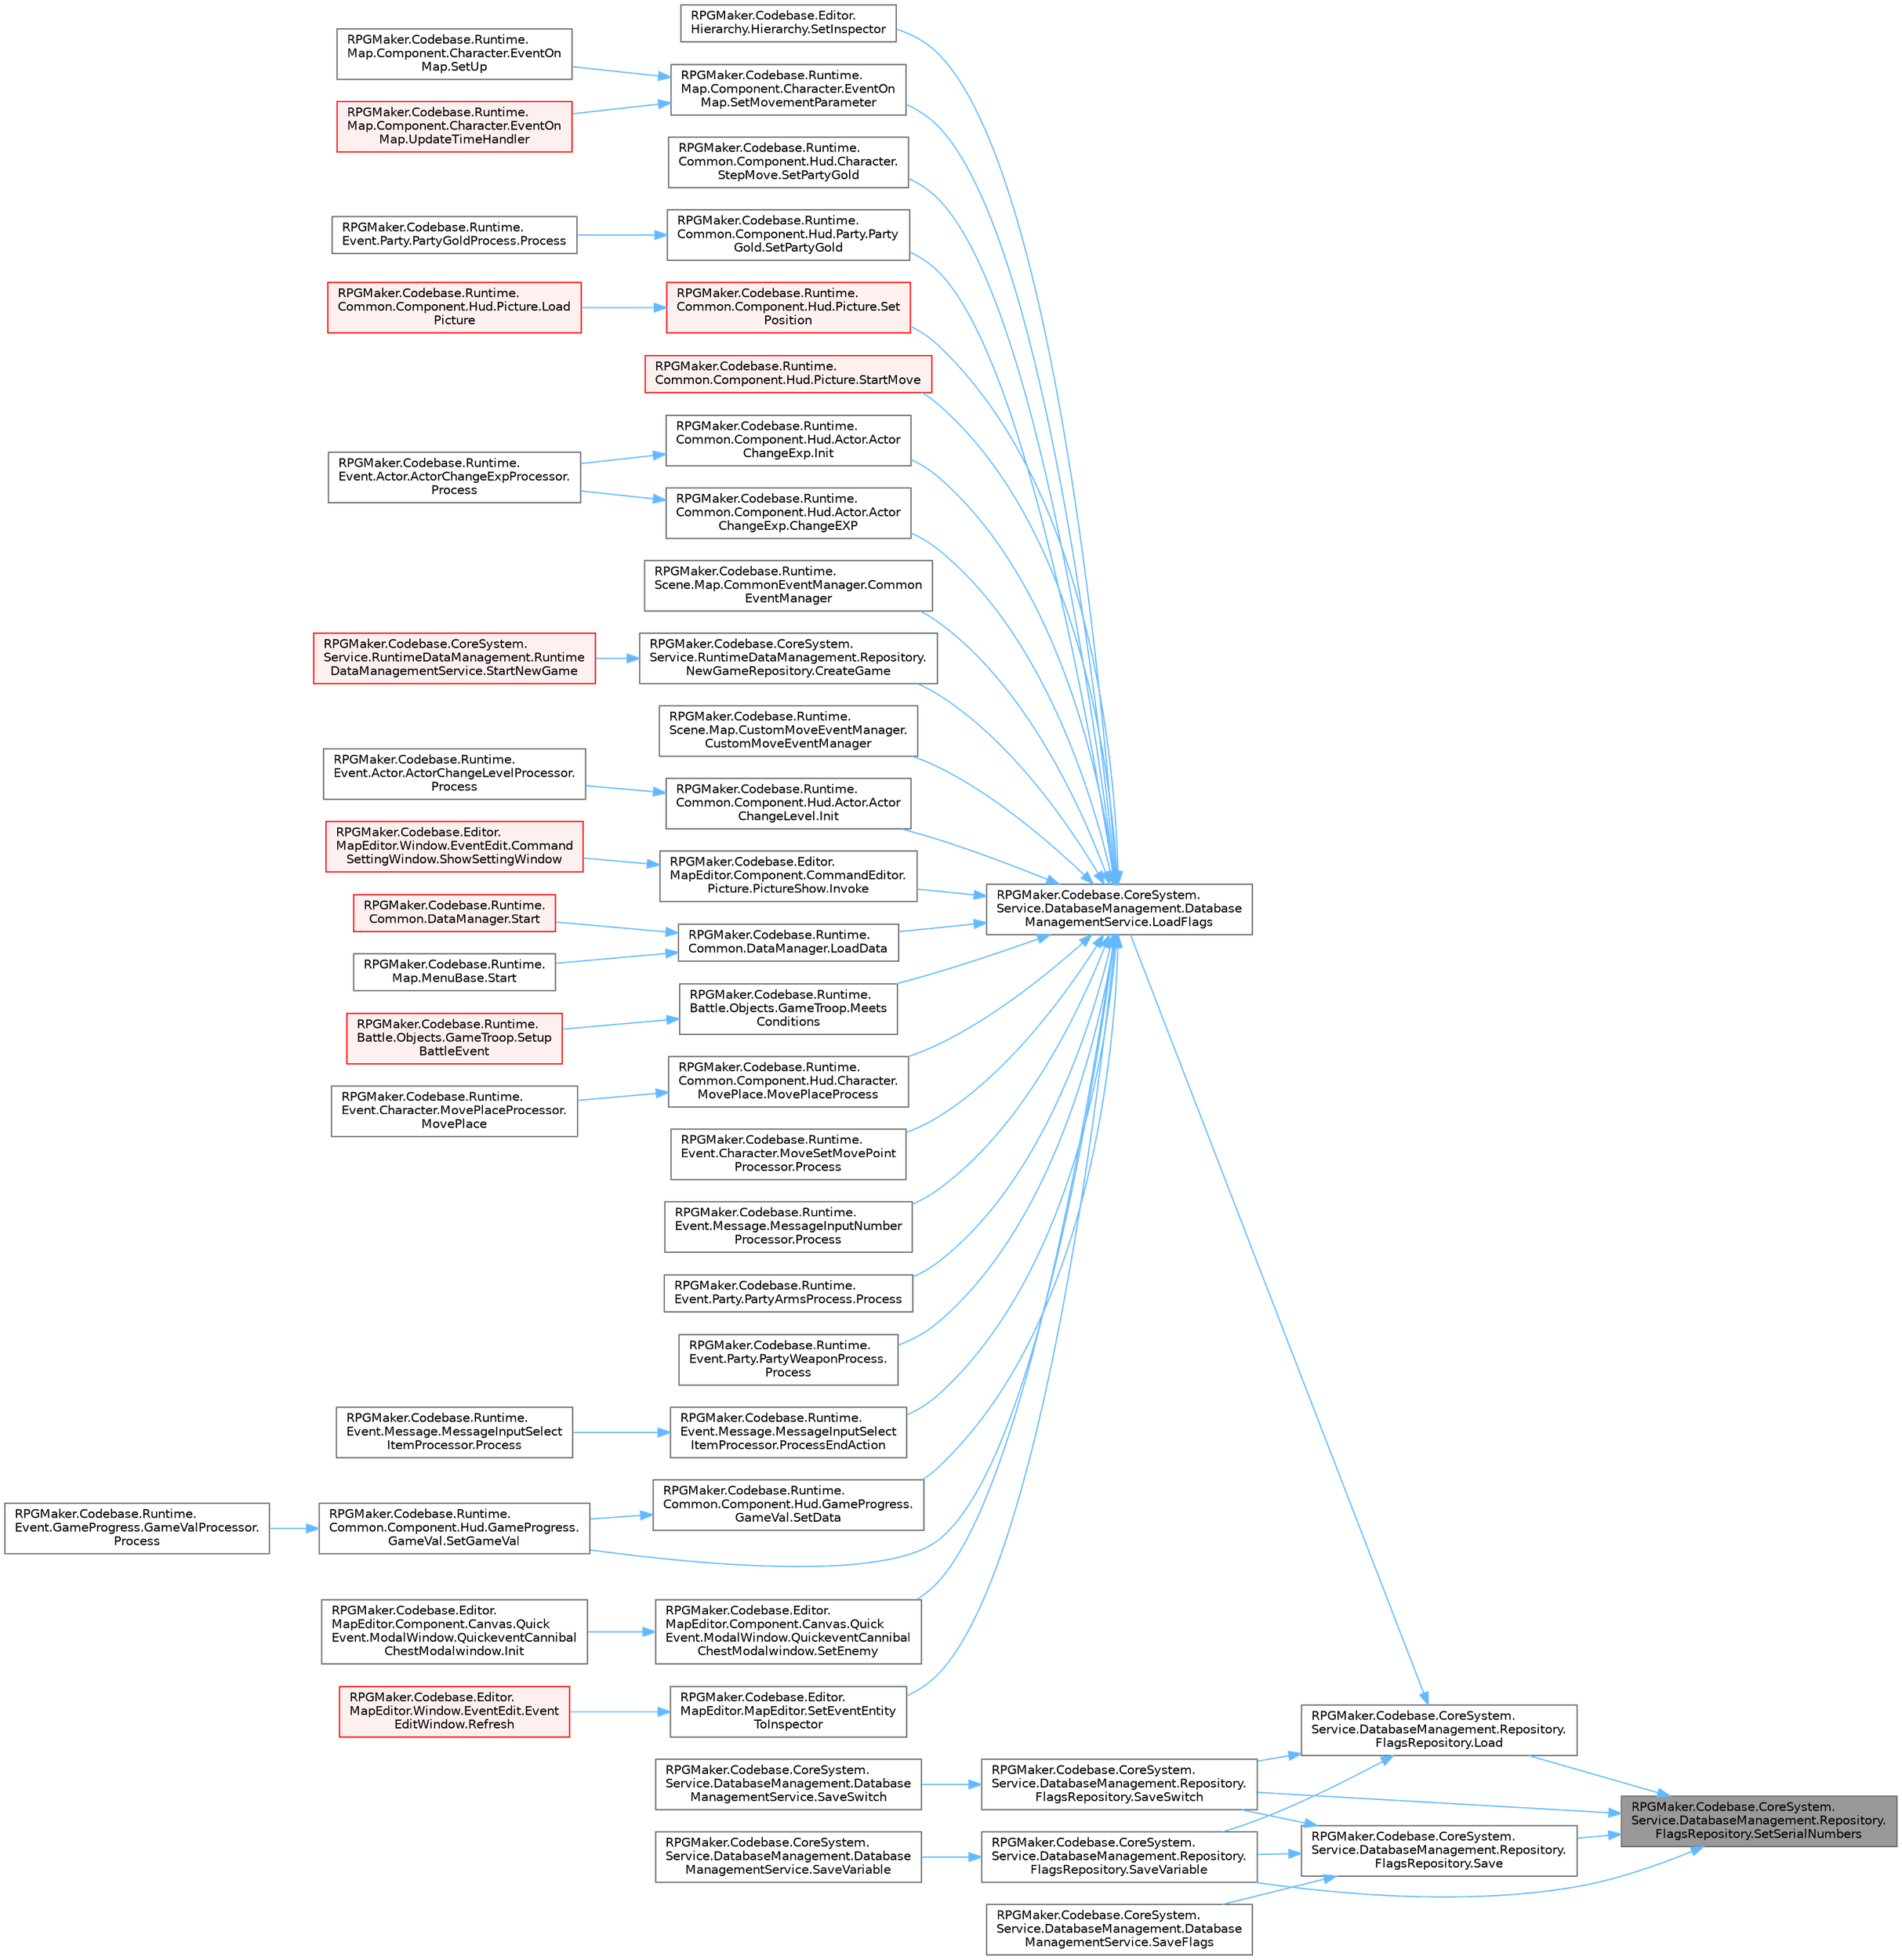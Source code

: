 digraph "RPGMaker.Codebase.CoreSystem.Service.DatabaseManagement.Repository.FlagsRepository.SetSerialNumbers"
{
 // LATEX_PDF_SIZE
  bgcolor="transparent";
  edge [fontname=Helvetica,fontsize=10,labelfontname=Helvetica,labelfontsize=10];
  node [fontname=Helvetica,fontsize=10,shape=box,height=0.2,width=0.4];
  rankdir="RL";
  Node1 [id="Node000001",label="RPGMaker.Codebase.CoreSystem.\lService.DatabaseManagement.Repository.\lFlagsRepository.SetSerialNumbers",height=0.2,width=0.4,color="gray40", fillcolor="grey60", style="filled", fontcolor="black",tooltip="連番設定"];
  Node1 -> Node2 [id="edge1_Node000001_Node000002",dir="back",color="steelblue1",style="solid",tooltip=" "];
  Node2 [id="Node000002",label="RPGMaker.Codebase.CoreSystem.\lService.DatabaseManagement.Repository.\lFlagsRepository.Load",height=0.2,width=0.4,color="grey40", fillcolor="white", style="filled",URL="$dd/db4/class_r_p_g_maker_1_1_codebase_1_1_core_system_1_1_service_1_1_database_management_1_1_repository_1_1_flags_repository.html#a0410340db193ba2dd6d34cbbc9de1925",tooltip="😁 読込"];
  Node2 -> Node3 [id="edge2_Node000002_Node000003",dir="back",color="steelblue1",style="solid",tooltip=" "];
  Node3 [id="Node000003",label="RPGMaker.Codebase.CoreSystem.\lService.DatabaseManagement.Database\lManagementService.LoadFlags",height=0.2,width=0.4,color="grey40", fillcolor="white", style="filled",URL="$db/db0/class_r_p_g_maker_1_1_codebase_1_1_core_system_1_1_service_1_1_database_management_1_1_database_management_service.html#a5eb2954667a7f994c25194d12c5a2602",tooltip="😁 フラグ読込"];
  Node3 -> Node4 [id="edge3_Node000003_Node000004",dir="back",color="steelblue1",style="solid",tooltip=" "];
  Node4 [id="Node000004",label="RPGMaker.Codebase.Runtime.\lCommon.Component.Hud.Actor.Actor\lChangeExp.ChangeEXP",height=0.2,width=0.4,color="grey40", fillcolor="white", style="filled",URL="$de/d98/class_r_p_g_maker_1_1_codebase_1_1_runtime_1_1_common_1_1_component_1_1_hud_1_1_actor_1_1_actor_change_exp.html#ad95318b7233fcb1688e57e0dadae18ec",tooltip=" "];
  Node4 -> Node5 [id="edge4_Node000004_Node000005",dir="back",color="steelblue1",style="solid",tooltip=" "];
  Node5 [id="Node000005",label="RPGMaker.Codebase.Runtime.\lEvent.Actor.ActorChangeExpProcessor.\lProcess",height=0.2,width=0.4,color="grey40", fillcolor="white", style="filled",URL="$de/d8f/class_r_p_g_maker_1_1_codebase_1_1_runtime_1_1_event_1_1_actor_1_1_actor_change_exp_processor.html#a607d3adb426893fe2faae88273eeae8a",tooltip="イベント実行処理"];
  Node3 -> Node6 [id="edge5_Node000003_Node000006",dir="back",color="steelblue1",style="solid",tooltip=" "];
  Node6 [id="Node000006",label="RPGMaker.Codebase.Runtime.\lScene.Map.CommonEventManager.Common\lEventManager",height=0.2,width=0.4,color="grey40", fillcolor="white", style="filled",URL="$d6/d00/class_r_p_g_maker_1_1_codebase_1_1_runtime_1_1_scene_1_1_map_1_1_common_event_manager.html#aae58a875ef67bc2126ce94115fdde7aa",tooltip="コンストラクタ データの定義のみ行う"];
  Node3 -> Node7 [id="edge6_Node000003_Node000007",dir="back",color="steelblue1",style="solid",tooltip=" "];
  Node7 [id="Node000007",label="RPGMaker.Codebase.CoreSystem.\lService.RuntimeDataManagement.Repository.\lNewGameRepository.CreateGame",height=0.2,width=0.4,color="grey40", fillcolor="white", style="filled",URL="$d5/d7b/class_r_p_g_maker_1_1_codebase_1_1_core_system_1_1_service_1_1_runtime_data_management_1_1_repository_1_1_new_game_repository.html#ac568da08a12bb24134387ac58dbf5b23",tooltip="NewGame時に必要なデータの生成"];
  Node7 -> Node8 [id="edge7_Node000007_Node000008",dir="back",color="steelblue1",style="solid",tooltip=" "];
  Node8 [id="Node000008",label="RPGMaker.Codebase.CoreSystem.\lService.RuntimeDataManagement.Runtime\lDataManagementService.StartNewGame",height=0.2,width=0.4,color="red", fillcolor="#FFF0F0", style="filled",URL="$db/d7b/class_r_p_g_maker_1_1_codebase_1_1_core_system_1_1_service_1_1_runtime_data_management_1_1_runtime_data_management_service.html#a6e2c980ed24c6199febfcfceb201e737",tooltip=" "];
  Node3 -> Node12 [id="edge8_Node000003_Node000012",dir="back",color="steelblue1",style="solid",tooltip=" "];
  Node12 [id="Node000012",label="RPGMaker.Codebase.Runtime.\lScene.Map.CustomMoveEventManager.\lCustomMoveEventManager",height=0.2,width=0.4,color="grey40", fillcolor="white", style="filled",URL="$d0/d60/class_r_p_g_maker_1_1_codebase_1_1_runtime_1_1_scene_1_1_map_1_1_custom_move_event_manager.html#a486b7009cfb773b88fc6b7c0dba2642f",tooltip="コンストラクタ データの定義のみ行う"];
  Node3 -> Node13 [id="edge9_Node000003_Node000013",dir="back",color="steelblue1",style="solid",tooltip=" "];
  Node13 [id="Node000013",label="RPGMaker.Codebase.Runtime.\lCommon.Component.Hud.Actor.Actor\lChangeExp.Init",height=0.2,width=0.4,color="grey40", fillcolor="white", style="filled",URL="$de/d98/class_r_p_g_maker_1_1_codebase_1_1_runtime_1_1_common_1_1_component_1_1_hud_1_1_actor_1_1_actor_change_exp.html#a3a6f15dd50ed3fae445f1eae6ec8f9b9",tooltip="初期化"];
  Node13 -> Node5 [id="edge10_Node000013_Node000005",dir="back",color="steelblue1",style="solid",tooltip=" "];
  Node3 -> Node14 [id="edge11_Node000003_Node000014",dir="back",color="steelblue1",style="solid",tooltip=" "];
  Node14 [id="Node000014",label="RPGMaker.Codebase.Runtime.\lCommon.Component.Hud.Actor.Actor\lChangeLevel.Init",height=0.2,width=0.4,color="grey40", fillcolor="white", style="filled",URL="$dd/db8/class_r_p_g_maker_1_1_codebase_1_1_runtime_1_1_common_1_1_component_1_1_hud_1_1_actor_1_1_actor_change_level.html#a9766cd43724ae9e4ca0b5ecd4d790ea2",tooltip="初期化"];
  Node14 -> Node15 [id="edge12_Node000014_Node000015",dir="back",color="steelblue1",style="solid",tooltip=" "];
  Node15 [id="Node000015",label="RPGMaker.Codebase.Runtime.\lEvent.Actor.ActorChangeLevelProcessor.\lProcess",height=0.2,width=0.4,color="grey40", fillcolor="white", style="filled",URL="$db/d3d/class_r_p_g_maker_1_1_codebase_1_1_runtime_1_1_event_1_1_actor_1_1_actor_change_level_processor.html#aedfcaa45dadae7b7b42a5622ad5678f2",tooltip="イベント実行処理"];
  Node3 -> Node16 [id="edge13_Node000003_Node000016",dir="back",color="steelblue1",style="solid",tooltip=" "];
  Node16 [id="Node000016",label="RPGMaker.Codebase.Editor.\lMapEditor.Component.CommandEditor.\lPicture.PictureShow.Invoke",height=0.2,width=0.4,color="grey40", fillcolor="white", style="filled",URL="$d4/d35/class_r_p_g_maker_1_1_codebase_1_1_editor_1_1_map_editor_1_1_component_1_1_command_editor_1_1_picture_1_1_picture_show.html#af1c6688b6087ad17aed6de01143daada",tooltip=" "];
  Node16 -> Node17 [id="edge14_Node000016_Node000017",dir="back",color="steelblue1",style="solid",tooltip=" "];
  Node17 [id="Node000017",label="RPGMaker.Codebase.Editor.\lMapEditor.Window.EventEdit.Command\lSettingWindow.ShowSettingWindow",height=0.2,width=0.4,color="red", fillcolor="#FFF0F0", style="filled",URL="$d4/d8f/class_r_p_g_maker_1_1_codebase_1_1_editor_1_1_map_editor_1_1_window_1_1_event_edit_1_1_command_setting_window.html#a0849a2097c7f8ce9a6cdbea9cc53f355",tooltip=" "];
  Node3 -> Node20 [id="edge15_Node000003_Node000020",dir="back",color="steelblue1",style="solid",tooltip=" "];
  Node20 [id="Node000020",label="RPGMaker.Codebase.Runtime.\lCommon.DataManager.LoadData",height=0.2,width=0.4,color="grey40", fillcolor="white", style="filled",URL="$d5/d08/class_r_p_g_maker_1_1_codebase_1_1_runtime_1_1_common_1_1_data_manager.html#a42e1175b0a1dc3a225503e007043dc86",tooltip=" "];
  Node20 -> Node21 [id="edge16_Node000020_Node000021",dir="back",color="steelblue1",style="solid",tooltip=" "];
  Node21 [id="Node000021",label="RPGMaker.Codebase.Runtime.\lCommon.DataManager.Start",height=0.2,width=0.4,color="red", fillcolor="#FFF0F0", style="filled",URL="$d5/d08/class_r_p_g_maker_1_1_codebase_1_1_runtime_1_1_common_1_1_data_manager.html#ace8f5b29b336a071e6383ecdbe0f85c5",tooltip=" "];
  Node20 -> Node115 [id="edge17_Node000020_Node000115",dir="back",color="steelblue1",style="solid",tooltip=" "];
  Node115 [id="Node000115",label="RPGMaker.Codebase.Runtime.\lMap.MenuBase.Start",height=0.2,width=0.4,color="grey40", fillcolor="white", style="filled",URL="$d4/d87/class_r_p_g_maker_1_1_codebase_1_1_runtime_1_1_map_1_1_menu_base.html#ab8ad905ff46339e96dec9ed2cbe31306",tooltip=" "];
  Node3 -> Node717 [id="edge18_Node000003_Node000717",dir="back",color="steelblue1",style="solid",tooltip=" "];
  Node717 [id="Node000717",label="RPGMaker.Codebase.Runtime.\lBattle.Objects.GameTroop.Meets\lConditions",height=0.2,width=0.4,color="grey40", fillcolor="white", style="filled",URL="$d7/dfb/class_r_p_g_maker_1_1_codebase_1_1_runtime_1_1_battle_1_1_objects_1_1_game_troop.html#aa6308b89e3b802c6ea05b4a6c3a32c9c",tooltip="指定ページが条件に合っているか"];
  Node717 -> Node718 [id="edge19_Node000717_Node000718",dir="back",color="steelblue1",style="solid",tooltip=" "];
  Node718 [id="Node000718",label="RPGMaker.Codebase.Runtime.\lBattle.Objects.GameTroop.Setup\lBattleEvent",height=0.2,width=0.4,color="red", fillcolor="#FFF0F0", style="filled",URL="$d7/dfb/class_r_p_g_maker_1_1_codebase_1_1_runtime_1_1_battle_1_1_objects_1_1_game_troop.html#a8bf1bc45d5b3790e67bbb6e943b2485b",tooltip="バトルイベントの準備"];
  Node3 -> Node188 [id="edge20_Node000003_Node000188",dir="back",color="steelblue1",style="solid",tooltip=" "];
  Node188 [id="Node000188",label="RPGMaker.Codebase.Runtime.\lCommon.Component.Hud.Character.\lMovePlace.MovePlaceProcess",height=0.2,width=0.4,color="grey40", fillcolor="white", style="filled",URL="$df/d12/class_r_p_g_maker_1_1_codebase_1_1_runtime_1_1_common_1_1_component_1_1_hud_1_1_character_1_1_move_place.html#a937507f8d3c881ce82d1d1eb38321bbf",tooltip=" "];
  Node188 -> Node189 [id="edge21_Node000188_Node000189",dir="back",color="steelblue1",style="solid",tooltip=" "];
  Node189 [id="Node000189",label="RPGMaker.Codebase.Runtime.\lEvent.Character.MovePlaceProcessor.\lMovePlace",height=0.2,width=0.4,color="grey40", fillcolor="white", style="filled",URL="$da/d06/class_r_p_g_maker_1_1_codebase_1_1_runtime_1_1_event_1_1_character_1_1_move_place_processor.html#acd1dee6b4f36de52d8a8b775d612e502",tooltip=" "];
  Node3 -> Node221 [id="edge22_Node000003_Node000221",dir="back",color="steelblue1",style="solid",tooltip=" "];
  Node221 [id="Node000221",label="RPGMaker.Codebase.Runtime.\lEvent.Character.MoveSetMovePoint\lProcessor.Process",height=0.2,width=0.4,color="grey40", fillcolor="white", style="filled",URL="$d9/d20/class_r_p_g_maker_1_1_codebase_1_1_runtime_1_1_event_1_1_character_1_1_move_set_move_point_processor.html#a63eb19e984504a0eff588225fdcd93ad",tooltip="イベント実行処理"];
  Node3 -> Node419 [id="edge23_Node000003_Node000419",dir="back",color="steelblue1",style="solid",tooltip=" "];
  Node419 [id="Node000419",label="RPGMaker.Codebase.Runtime.\lEvent.Message.MessageInputNumber\lProcessor.Process",height=0.2,width=0.4,color="grey40", fillcolor="white", style="filled",URL="$d3/dc1/class_r_p_g_maker_1_1_codebase_1_1_runtime_1_1_event_1_1_message_1_1_message_input_number_processor.html#aa80dd3a5b7bc5c2800164c75ff899e02",tooltip="イベント実行処理"];
  Node3 -> Node771 [id="edge24_Node000003_Node000771",dir="back",color="steelblue1",style="solid",tooltip=" "];
  Node771 [id="Node000771",label="RPGMaker.Codebase.Runtime.\lEvent.Party.PartyArmsProcess.Process",height=0.2,width=0.4,color="grey40", fillcolor="white", style="filled",URL="$d3/d06/class_r_p_g_maker_1_1_codebase_1_1_runtime_1_1_event_1_1_party_1_1_party_arms_process.html#a1ff07002be9951a23bb6ca1b7f103908",tooltip="イベント実行処理"];
  Node3 -> Node773 [id="edge25_Node000003_Node000773",dir="back",color="steelblue1",style="solid",tooltip=" "];
  Node773 [id="Node000773",label="RPGMaker.Codebase.Runtime.\lEvent.Party.PartyWeaponProcess.\lProcess",height=0.2,width=0.4,color="grey40", fillcolor="white", style="filled",URL="$db/d10/class_r_p_g_maker_1_1_codebase_1_1_runtime_1_1_event_1_1_party_1_1_party_weapon_process.html#aabedfafb913208f74e3eaa3a9d524679",tooltip="イベント実行処理"];
  Node3 -> Node790 [id="edge26_Node000003_Node000790",dir="back",color="steelblue1",style="solid",tooltip=" "];
  Node790 [id="Node000790",label="RPGMaker.Codebase.Runtime.\lEvent.Message.MessageInputSelect\lItemProcessor.ProcessEndAction",height=0.2,width=0.4,color="grey40", fillcolor="white", style="filled",URL="$d8/d19/class_r_p_g_maker_1_1_codebase_1_1_runtime_1_1_event_1_1_message_1_1_message_input_select_item_processor.html#afe92cff57ff12c45454bc9fc3b16a6e9",tooltip=" "];
  Node790 -> Node791 [id="edge27_Node000790_Node000791",dir="back",color="steelblue1",style="solid",tooltip=" "];
  Node791 [id="Node000791",label="RPGMaker.Codebase.Runtime.\lEvent.Message.MessageInputSelect\lItemProcessor.Process",height=0.2,width=0.4,color="grey40", fillcolor="white", style="filled",URL="$d8/d19/class_r_p_g_maker_1_1_codebase_1_1_runtime_1_1_event_1_1_message_1_1_message_input_select_item_processor.html#a64cf2075d585741ddb16ecef3ecbaae2",tooltip="イベント実行処理"];
  Node3 -> Node945 [id="edge28_Node000003_Node000945",dir="back",color="steelblue1",style="solid",tooltip=" "];
  Node945 [id="Node000945",label="RPGMaker.Codebase.Runtime.\lCommon.Component.Hud.GameProgress.\lGameVal.SetData",height=0.2,width=0.4,color="grey40", fillcolor="white", style="filled",URL="$da/df9/class_r_p_g_maker_1_1_codebase_1_1_runtime_1_1_common_1_1_component_1_1_hud_1_1_game_progress_1_1_game_val.html#a25b9e5a508b47b22d99a5294079466be",tooltip=" "];
  Node945 -> Node109 [id="edge29_Node000945_Node000109",dir="back",color="steelblue1",style="solid",tooltip=" "];
  Node109 [id="Node000109",label="RPGMaker.Codebase.Runtime.\lCommon.Component.Hud.GameProgress.\lGameVal.SetGameVal",height=0.2,width=0.4,color="grey40", fillcolor="white", style="filled",URL="$da/df9/class_r_p_g_maker_1_1_codebase_1_1_runtime_1_1_common_1_1_component_1_1_hud_1_1_game_progress_1_1_game_val.html#a8598a7c85744b4d85a5124e63cc203b9",tooltip="変数設定"];
  Node109 -> Node110 [id="edge30_Node000109_Node000110",dir="back",color="steelblue1",style="solid",tooltip=" "];
  Node110 [id="Node000110",label="RPGMaker.Codebase.Runtime.\lEvent.GameProgress.GameValProcessor.\lProcess",height=0.2,width=0.4,color="grey40", fillcolor="white", style="filled",URL="$dc/d1a/class_r_p_g_maker_1_1_codebase_1_1_runtime_1_1_event_1_1_game_progress_1_1_game_val_processor.html#a263adc0a79496f91cfe67bde1321b49d",tooltip="イベント実行処理"];
  Node3 -> Node946 [id="edge31_Node000003_Node000946",dir="back",color="steelblue1",style="solid",tooltip=" "];
  Node946 [id="Node000946",label="RPGMaker.Codebase.Editor.\lMapEditor.Component.Canvas.Quick\lEvent.ModalWindow.QuickeventCannibal\lChestModalwindow.SetEnemy",height=0.2,width=0.4,color="grey40", fillcolor="white", style="filled",URL="$d5/d51/class_r_p_g_maker_1_1_codebase_1_1_editor_1_1_map_editor_1_1_component_1_1_canvas_1_1_quick_evene612ea473d241a8a4eb9f68d4dda3268.html#ae061dd34678c1623887f3262f40f386c",tooltip=" "];
  Node946 -> Node947 [id="edge32_Node000946_Node000947",dir="back",color="steelblue1",style="solid",tooltip=" "];
  Node947 [id="Node000947",label="RPGMaker.Codebase.Editor.\lMapEditor.Component.Canvas.Quick\lEvent.ModalWindow.QuickeventCannibal\lChestModalwindow.Init",height=0.2,width=0.4,color="grey40", fillcolor="white", style="filled",URL="$d5/d51/class_r_p_g_maker_1_1_codebase_1_1_editor_1_1_map_editor_1_1_component_1_1_canvas_1_1_quick_evene612ea473d241a8a4eb9f68d4dda3268.html#a65d6956c990956cc080210eced2167ea",tooltip=" "];
  Node3 -> Node948 [id="edge33_Node000003_Node000948",dir="back",color="steelblue1",style="solid",tooltip=" "];
  Node948 [id="Node000948",label="RPGMaker.Codebase.Editor.\lMapEditor.MapEditor.SetEventEntity\lToInspector",height=0.2,width=0.4,color="grey40", fillcolor="white", style="filled",URL="$d1/d2d/class_r_p_g_maker_1_1_codebase_1_1_editor_1_1_map_editor_1_1_map_editor.html#a23a1ba9b650a88130a6ad3e9ab868842",tooltip=" "];
  Node948 -> Node949 [id="edge34_Node000948_Node000949",dir="back",color="steelblue1",style="solid",tooltip=" "];
  Node949 [id="Node000949",label="RPGMaker.Codebase.Editor.\lMapEditor.Window.EventEdit.Event\lEditWindow.Refresh",height=0.2,width=0.4,color="red", fillcolor="#FFF0F0", style="filled",URL="$db/d92/class_r_p_g_maker_1_1_codebase_1_1_editor_1_1_map_editor_1_1_window_1_1_event_edit_1_1_event_edit_window.html#a7c14942946148397f62c7b4fc3d011d9",tooltip=" "];
  Node3 -> Node109 [id="edge35_Node000003_Node000109",dir="back",color="steelblue1",style="solid",tooltip=" "];
  Node3 -> Node1000 [id="edge36_Node000003_Node001000",dir="back",color="steelblue1",style="solid",tooltip=" "];
  Node1000 [id="Node001000",label="RPGMaker.Codebase.Editor.\lHierarchy.Hierarchy.SetInspector",height=0.2,width=0.4,color="grey40", fillcolor="white", style="filled",URL="$de/ddc/class_r_p_g_maker_1_1_codebase_1_1_editor_1_1_hierarchy_1_1_hierarchy.html#a2b194448f5fcca77e60d5bc10f9ddbb7",tooltip="最後に開いていたインスペクターを開く"];
  Node3 -> Node842 [id="edge37_Node000003_Node000842",dir="back",color="steelblue1",style="solid",tooltip=" "];
  Node842 [id="Node000842",label="RPGMaker.Codebase.Runtime.\lMap.Component.Character.EventOn\lMap.SetMovementParameter",height=0.2,width=0.4,color="grey40", fillcolor="white", style="filled",URL="$da/d39/class_r_p_g_maker_1_1_codebase_1_1_runtime_1_1_map_1_1_component_1_1_character_1_1_event_on_map.html#a862982589f140f3bcfc89cf65c6a3e65",tooltip=" "];
  Node842 -> Node227 [id="edge38_Node000842_Node000227",dir="back",color="steelblue1",style="solid",tooltip=" "];
  Node227 [id="Node000227",label="RPGMaker.Codebase.Runtime.\lMap.Component.Character.EventOn\lMap.SetUp",height=0.2,width=0.4,color="grey40", fillcolor="white", style="filled",URL="$da/d39/class_r_p_g_maker_1_1_codebase_1_1_runtime_1_1_map_1_1_component_1_1_character_1_1_event_on_map.html#a0fbac1650e9433bc23de256d1057723b",tooltip=" "];
  Node842 -> Node843 [id="edge39_Node000842_Node000843",dir="back",color="steelblue1",style="solid",tooltip=" "];
  Node843 [id="Node000843",label="RPGMaker.Codebase.Runtime.\lMap.Component.Character.EventOn\lMap.UpdateTimeHandler",height=0.2,width=0.4,color="red", fillcolor="#FFF0F0", style="filled",URL="$da/d39/class_r_p_g_maker_1_1_codebase_1_1_runtime_1_1_map_1_1_component_1_1_character_1_1_event_on_map.html#a7ebdc15e66047f8602cced8e77ff6d91",tooltip="更新処理"];
  Node3 -> Node848 [id="edge40_Node000003_Node000848",dir="back",color="steelblue1",style="solid",tooltip=" "];
  Node848 [id="Node000848",label="RPGMaker.Codebase.Runtime.\lCommon.Component.Hud.Character.\lStepMove.SetPartyGold",height=0.2,width=0.4,color="grey40", fillcolor="white", style="filled",URL="$d3/d2d/class_r_p_g_maker_1_1_codebase_1_1_runtime_1_1_common_1_1_component_1_1_hud_1_1_character_1_1_step_move.html#a333127d5ccf98f2e4b9819ec63331611",tooltip=" "];
  Node3 -> Node849 [id="edge41_Node000003_Node000849",dir="back",color="steelblue1",style="solid",tooltip=" "];
  Node849 [id="Node000849",label="RPGMaker.Codebase.Runtime.\lCommon.Component.Hud.Party.Party\lGold.SetPartyGold",height=0.2,width=0.4,color="grey40", fillcolor="white", style="filled",URL="$d7/de2/class_r_p_g_maker_1_1_codebase_1_1_runtime_1_1_common_1_1_component_1_1_hud_1_1_party_1_1_party_gold.html#a2f2f962d5a97f3e2fb9c456fa28a3987",tooltip=" "];
  Node849 -> Node850 [id="edge42_Node000849_Node000850",dir="back",color="steelblue1",style="solid",tooltip=" "];
  Node850 [id="Node000850",label="RPGMaker.Codebase.Runtime.\lEvent.Party.PartyGoldProcess.Process",height=0.2,width=0.4,color="grey40", fillcolor="white", style="filled",URL="$d1/d10/class_r_p_g_maker_1_1_codebase_1_1_runtime_1_1_event_1_1_party_1_1_party_gold_process.html#a2b245e82b8b987304cc2dcccc8e53aec",tooltip="イベント実行処理"];
  Node3 -> Node858 [id="edge43_Node000003_Node000858",dir="back",color="steelblue1",style="solid",tooltip=" "];
  Node858 [id="Node000858",label="RPGMaker.Codebase.Runtime.\lCommon.Component.Hud.Picture.Set\lPosition",height=0.2,width=0.4,color="red", fillcolor="#FFF0F0", style="filled",URL="$d6/dbe/class_r_p_g_maker_1_1_codebase_1_1_runtime_1_1_common_1_1_component_1_1_hud_1_1_picture.html#acd959fb0443a07215090c5a33d8d19de",tooltip=" "];
  Node858 -> Node706 [id="edge44_Node000858_Node000706",dir="back",color="steelblue1",style="solid",tooltip=" "];
  Node706 [id="Node000706",label="RPGMaker.Codebase.Runtime.\lCommon.Component.Hud.Picture.Load\lPicture",height=0.2,width=0.4,color="red", fillcolor="#FFF0F0", style="filled",URL="$d6/dbe/class_r_p_g_maker_1_1_codebase_1_1_runtime_1_1_common_1_1_component_1_1_hud_1_1_picture.html#a192742a7889e2b73994624c9df8d7b92",tooltip=" "];
  Node3 -> Node903 [id="edge45_Node000003_Node000903",dir="back",color="steelblue1",style="solid",tooltip=" "];
  Node903 [id="Node000903",label="RPGMaker.Codebase.Runtime.\lCommon.Component.Hud.Picture.StartMove",height=0.2,width=0.4,color="red", fillcolor="#FFF0F0", style="filled",URL="$d6/dbe/class_r_p_g_maker_1_1_codebase_1_1_runtime_1_1_common_1_1_component_1_1_hud_1_1_picture.html#a9c175b5501b05f0560898f444851e0b9",tooltip=" "];
  Node2 -> Node1001 [id="edge46_Node000002_Node001001",dir="back",color="steelblue1",style="solid",tooltip=" "];
  Node1001 [id="Node001001",label="RPGMaker.Codebase.CoreSystem.\lService.DatabaseManagement.Repository.\lFlagsRepository.SaveSwitch",height=0.2,width=0.4,color="grey40", fillcolor="white", style="filled",URL="$dd/db4/class_r_p_g_maker_1_1_codebase_1_1_core_system_1_1_service_1_1_database_management_1_1_repository_1_1_flags_repository.html#a4a2d7cde558c27e98be3003167710fe2",tooltip="😁 スイッチ保存"];
  Node1001 -> Node1002 [id="edge47_Node001001_Node001002",dir="back",color="steelblue1",style="solid",tooltip=" "];
  Node1002 [id="Node001002",label="RPGMaker.Codebase.CoreSystem.\lService.DatabaseManagement.Database\lManagementService.SaveSwitch",height=0.2,width=0.4,color="grey40", fillcolor="white", style="filled",URL="$db/db0/class_r_p_g_maker_1_1_codebase_1_1_core_system_1_1_service_1_1_database_management_1_1_database_management_service.html#ac57fa52075618fc0f2337b000a042e84",tooltip="😁 スイッチ保存"];
  Node2 -> Node1003 [id="edge48_Node000002_Node001003",dir="back",color="steelblue1",style="solid",tooltip=" "];
  Node1003 [id="Node001003",label="RPGMaker.Codebase.CoreSystem.\lService.DatabaseManagement.Repository.\lFlagsRepository.SaveVariable",height=0.2,width=0.4,color="grey40", fillcolor="white", style="filled",URL="$dd/db4/class_r_p_g_maker_1_1_codebase_1_1_core_system_1_1_service_1_1_database_management_1_1_repository_1_1_flags_repository.html#ae74edab220441705ca7806cbddd2554f",tooltip="😁 変数保存"];
  Node1003 -> Node1004 [id="edge49_Node001003_Node001004",dir="back",color="steelblue1",style="solid",tooltip=" "];
  Node1004 [id="Node001004",label="RPGMaker.Codebase.CoreSystem.\lService.DatabaseManagement.Database\lManagementService.SaveVariable",height=0.2,width=0.4,color="grey40", fillcolor="white", style="filled",URL="$db/db0/class_r_p_g_maker_1_1_codebase_1_1_core_system_1_1_service_1_1_database_management_1_1_database_management_service.html#a7bf0c2665f19d2e1a85cc87f56dd1e9e",tooltip="😁 変数保存"];
  Node1 -> Node1005 [id="edge50_Node000001_Node001005",dir="back",color="steelblue1",style="solid",tooltip=" "];
  Node1005 [id="Node001005",label="RPGMaker.Codebase.CoreSystem.\lService.DatabaseManagement.Repository.\lFlagsRepository.Save",height=0.2,width=0.4,color="grey40", fillcolor="white", style="filled",URL="$dd/db4/class_r_p_g_maker_1_1_codebase_1_1_core_system_1_1_service_1_1_database_management_1_1_repository_1_1_flags_repository.html#a7fb2ef3ae9bfd87dd12b9f433c8cc917",tooltip="😁 保存"];
  Node1005 -> Node1006 [id="edge51_Node001005_Node001006",dir="back",color="steelblue1",style="solid",tooltip=" "];
  Node1006 [id="Node001006",label="RPGMaker.Codebase.CoreSystem.\lService.DatabaseManagement.Database\lManagementService.SaveFlags",height=0.2,width=0.4,color="grey40", fillcolor="white", style="filled",URL="$db/db0/class_r_p_g_maker_1_1_codebase_1_1_core_system_1_1_service_1_1_database_management_1_1_database_management_service.html#a51756fb353b81601de959a4e6e625cb8",tooltip="😁 フラグ保存"];
  Node1005 -> Node1001 [id="edge52_Node001005_Node001001",dir="back",color="steelblue1",style="solid",tooltip=" "];
  Node1005 -> Node1003 [id="edge53_Node001005_Node001003",dir="back",color="steelblue1",style="solid",tooltip=" "];
  Node1 -> Node1001 [id="edge54_Node000001_Node001001",dir="back",color="steelblue1",style="solid",tooltip=" "];
  Node1 -> Node1003 [id="edge55_Node000001_Node001003",dir="back",color="steelblue1",style="solid",tooltip=" "];
}
